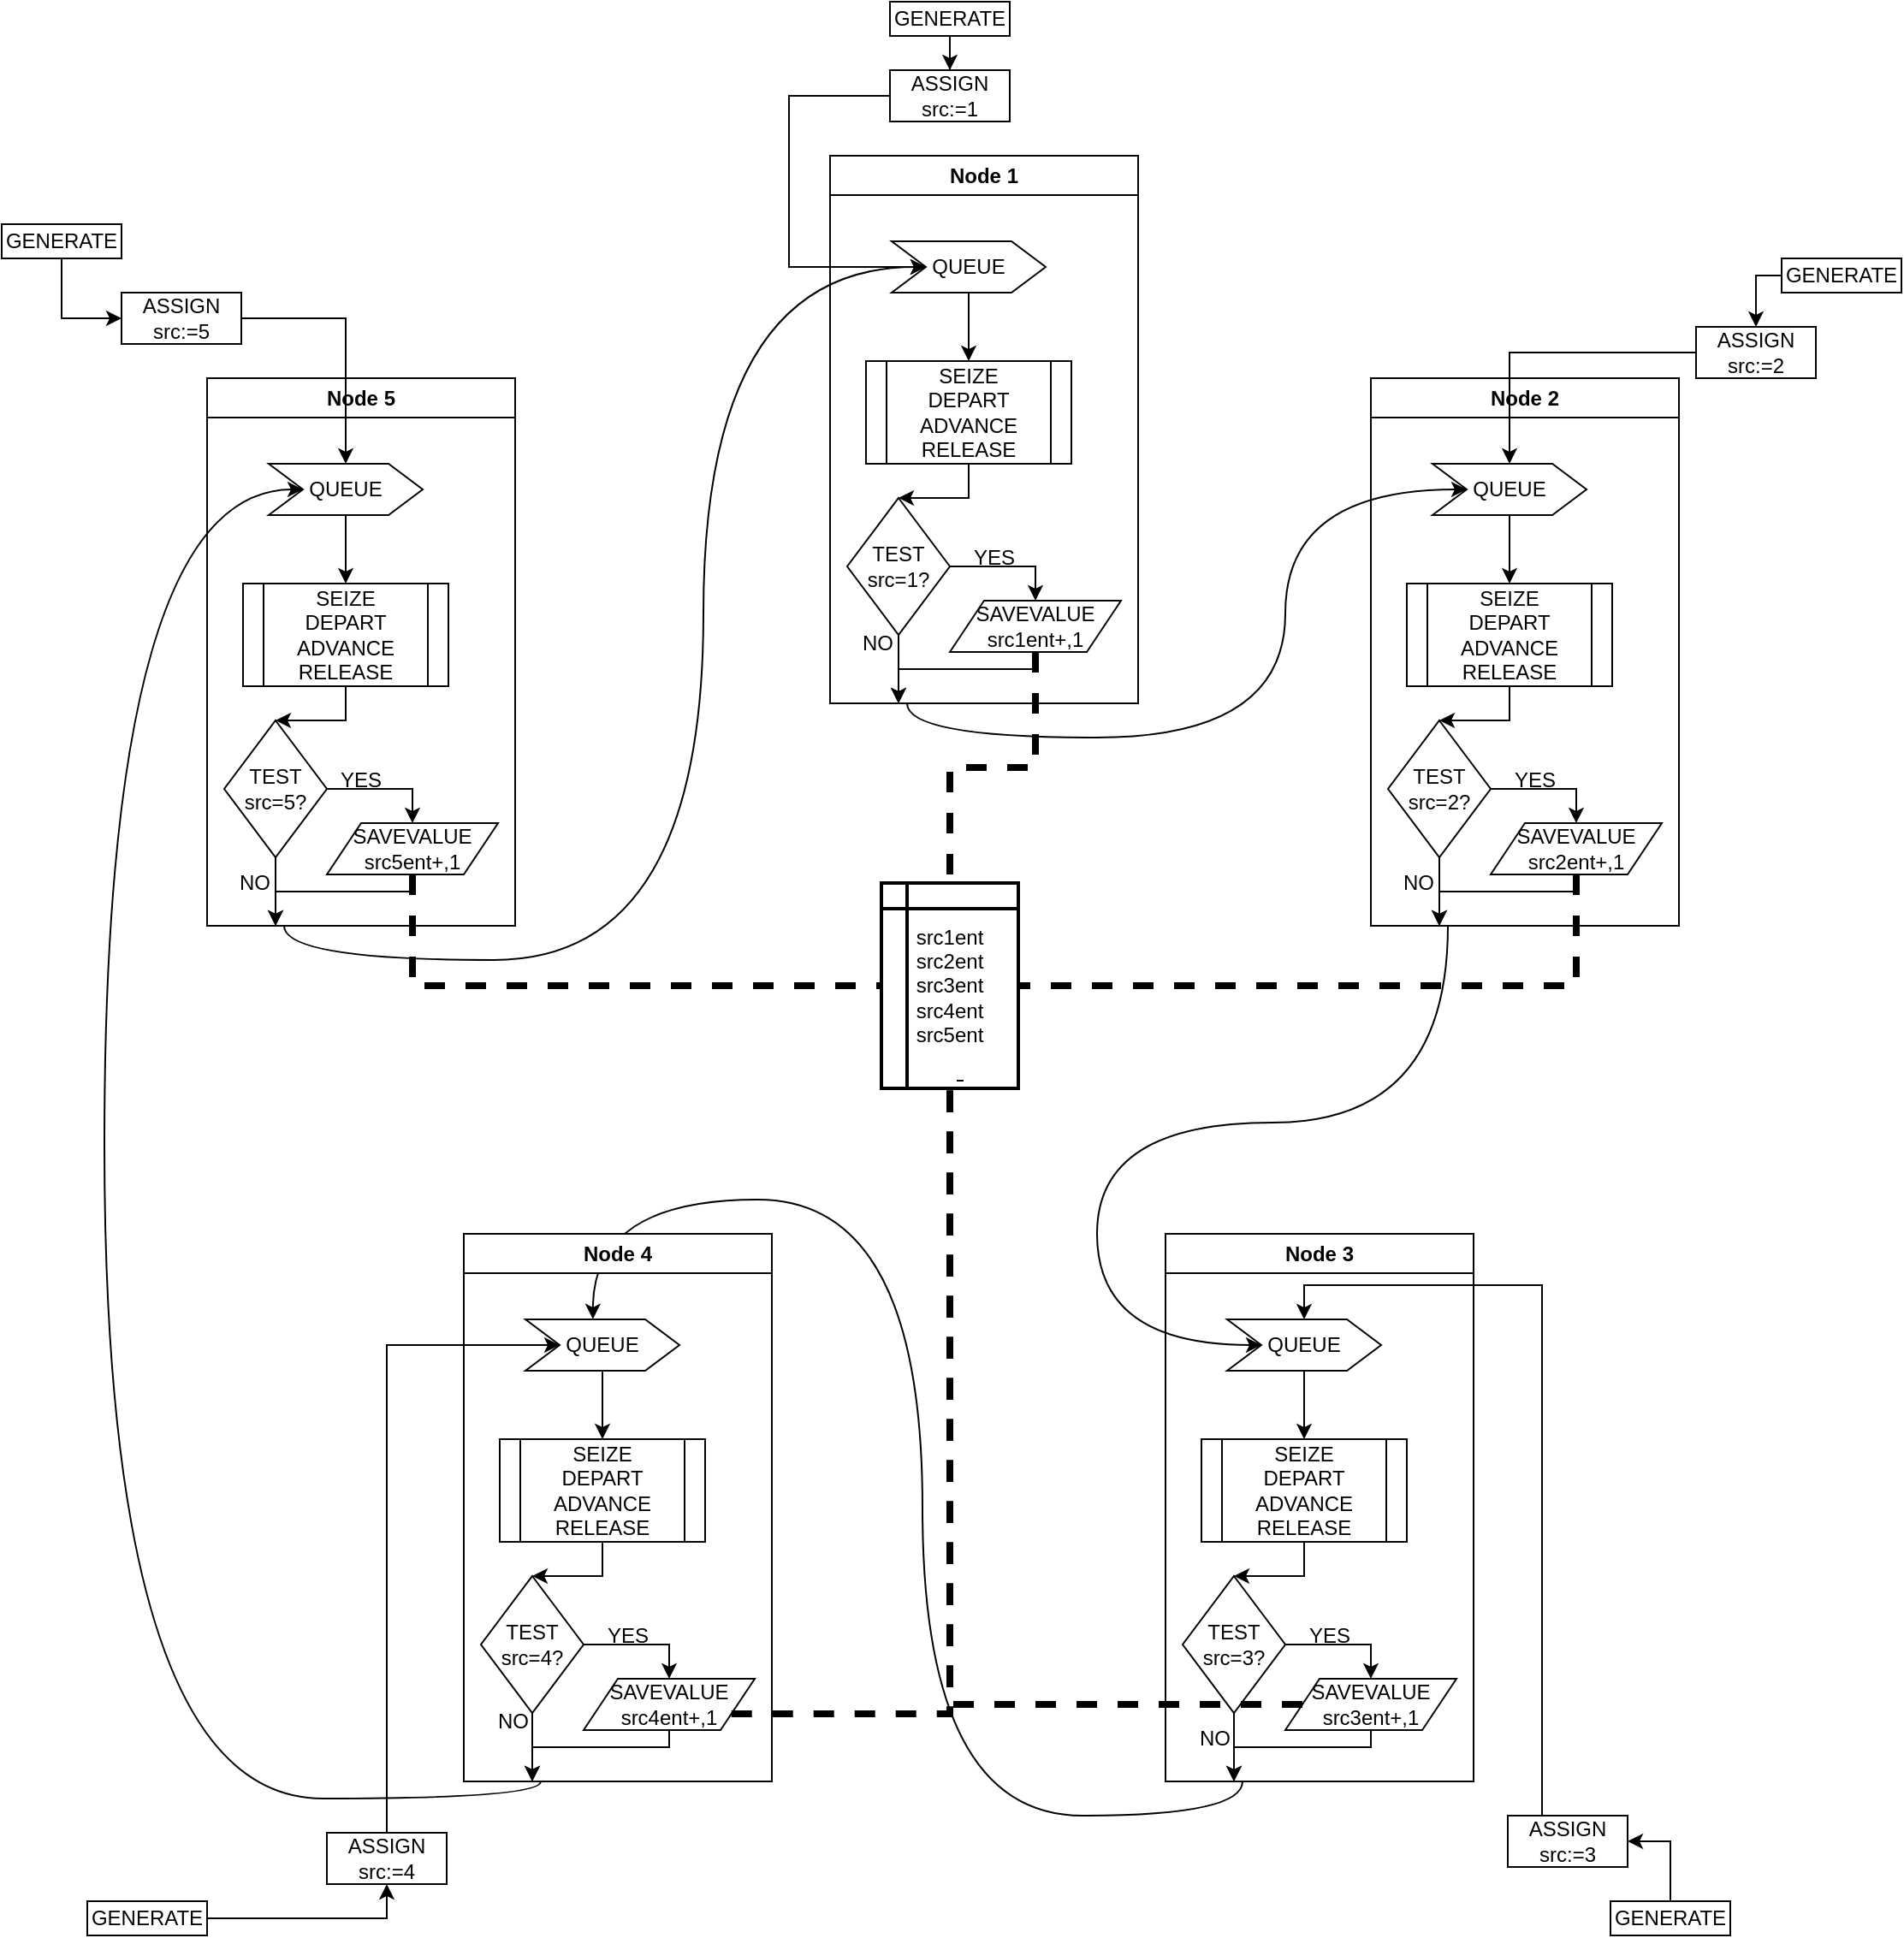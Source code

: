 <mxfile version="21.0.2" type="device"><diagram id="C5RBs43oDa-KdzZeNtuy" name="Page-1"><mxGraphModel dx="2160" dy="1074" grid="1" gridSize="10" guides="1" tooltips="1" connect="1" arrows="1" fold="1" page="1" pageScale="1" pageWidth="827" pageHeight="1169" math="0" shadow="0"><root><mxCell id="WIyWlLk6GJQsqaUBKTNV-0"/><mxCell id="WIyWlLk6GJQsqaUBKTNV-1" parent="WIyWlLk6GJQsqaUBKTNV-0"/><mxCell id="gB7MFb5tLQ9n6v-x4mPs-90" style="edgeStyle=orthogonalEdgeStyle;rounded=0;orthogonalLoop=1;jettySize=auto;html=1;entryX=0.5;entryY=0;entryDx=0;entryDy=0;" edge="1" parent="WIyWlLk6GJQsqaUBKTNV-1" source="gB7MFb5tLQ9n6v-x4mPs-0" target="gB7MFb5tLQ9n6v-x4mPs-5"><mxGeometry relative="1" as="geometry"/></mxCell><mxCell id="gB7MFb5tLQ9n6v-x4mPs-0" value="GENERATE" style="rounded=0;whiteSpace=wrap;html=1;" vertex="1" parent="WIyWlLk6GJQsqaUBKTNV-1"><mxGeometry x="379" y="10" width="70" height="20" as="geometry"/></mxCell><mxCell id="gB7MFb5tLQ9n6v-x4mPs-102" style="edgeStyle=orthogonalEdgeStyle;rounded=0;orthogonalLoop=1;jettySize=auto;html=1;entryX=0;entryY=0.5;entryDx=0;entryDy=0;" edge="1" parent="WIyWlLk6GJQsqaUBKTNV-1" source="gB7MFb5tLQ9n6v-x4mPs-1" target="gB7MFb5tLQ9n6v-x4mPs-101"><mxGeometry relative="1" as="geometry"/></mxCell><mxCell id="gB7MFb5tLQ9n6v-x4mPs-1" value="GENERATE" style="rounded=0;whiteSpace=wrap;html=1;" vertex="1" parent="WIyWlLk6GJQsqaUBKTNV-1"><mxGeometry x="-140" y="140" width="70" height="20" as="geometry"/></mxCell><mxCell id="gB7MFb5tLQ9n6v-x4mPs-104" style="edgeStyle=orthogonalEdgeStyle;rounded=0;orthogonalLoop=1;jettySize=auto;html=1;entryX=0.5;entryY=1;entryDx=0;entryDy=0;" edge="1" parent="WIyWlLk6GJQsqaUBKTNV-1" source="gB7MFb5tLQ9n6v-x4mPs-2" target="gB7MFb5tLQ9n6v-x4mPs-99"><mxGeometry relative="1" as="geometry"/></mxCell><mxCell id="gB7MFb5tLQ9n6v-x4mPs-2" value="GENERATE" style="rounded=0;whiteSpace=wrap;html=1;" vertex="1" parent="WIyWlLk6GJQsqaUBKTNV-1"><mxGeometry x="-90" y="1120" width="70" height="20" as="geometry"/></mxCell><mxCell id="gB7MFb5tLQ9n6v-x4mPs-106" style="edgeStyle=orthogonalEdgeStyle;rounded=0;orthogonalLoop=1;jettySize=auto;html=1;entryX=1;entryY=0.5;entryDx=0;entryDy=0;" edge="1" parent="WIyWlLk6GJQsqaUBKTNV-1" source="gB7MFb5tLQ9n6v-x4mPs-3" target="gB7MFb5tLQ9n6v-x4mPs-98"><mxGeometry relative="1" as="geometry"/></mxCell><mxCell id="gB7MFb5tLQ9n6v-x4mPs-3" value="GENERATE" style="rounded=0;whiteSpace=wrap;html=1;" vertex="1" parent="WIyWlLk6GJQsqaUBKTNV-1"><mxGeometry x="800" y="1120" width="70" height="20" as="geometry"/></mxCell><mxCell id="gB7MFb5tLQ9n6v-x4mPs-108" style="edgeStyle=orthogonalEdgeStyle;rounded=0;orthogonalLoop=1;jettySize=auto;html=1;entryX=0.5;entryY=0;entryDx=0;entryDy=0;" edge="1" parent="WIyWlLk6GJQsqaUBKTNV-1" source="gB7MFb5tLQ9n6v-x4mPs-4" target="gB7MFb5tLQ9n6v-x4mPs-97"><mxGeometry relative="1" as="geometry"><Array as="points"><mxPoint x="885" y="170"/></Array></mxGeometry></mxCell><mxCell id="gB7MFb5tLQ9n6v-x4mPs-4" value="GENERATE" style="rounded=0;whiteSpace=wrap;html=1;" vertex="1" parent="WIyWlLk6GJQsqaUBKTNV-1"><mxGeometry x="900" y="160" width="70" height="20" as="geometry"/></mxCell><mxCell id="gB7MFb5tLQ9n6v-x4mPs-91" style="edgeStyle=orthogonalEdgeStyle;rounded=0;orthogonalLoop=1;jettySize=auto;html=1;entryX=0;entryY=0.5;entryDx=0;entryDy=0;" edge="1" parent="WIyWlLk6GJQsqaUBKTNV-1" source="gB7MFb5tLQ9n6v-x4mPs-5" target="gB7MFb5tLQ9n6v-x4mPs-17"><mxGeometry relative="1" as="geometry"><Array as="points"><mxPoint x="320" y="65"/><mxPoint x="320" y="165"/></Array></mxGeometry></mxCell><mxCell id="gB7MFb5tLQ9n6v-x4mPs-5" value="&lt;div&gt;ASSIGN&lt;/div&gt;&lt;div&gt;src:=1&lt;br&gt;&lt;/div&gt;" style="rounded=0;whiteSpace=wrap;html=1;" vertex="1" parent="WIyWlLk6GJQsqaUBKTNV-1"><mxGeometry x="379" y="50" width="70" height="30" as="geometry"/></mxCell><mxCell id="gB7MFb5tLQ9n6v-x4mPs-22" value="&lt;div&gt;src1ent&lt;/div&gt;&lt;div&gt;src2ent&lt;/div&gt;&lt;div&gt;src3ent&lt;/div&gt;&lt;div&gt;src4ent&lt;/div&gt;&lt;div&gt;src5ent&lt;br&gt;&lt;/div&gt;" style="shape=internalStorage;whiteSpace=wrap;html=1;dx=15;dy=15;rounded=0;arcSize=8;strokeWidth=2;" vertex="1" parent="WIyWlLk6GJQsqaUBKTNV-1"><mxGeometry x="374" y="525" width="80" height="120" as="geometry"/></mxCell><mxCell id="gB7MFb5tLQ9n6v-x4mPs-92" style="edgeStyle=orthogonalEdgeStyle;rounded=0;orthogonalLoop=1;jettySize=auto;html=1;exitX=0.25;exitY=1;exitDx=0;exitDy=0;entryX=0;entryY=0.5;entryDx=0;entryDy=0;curved=1;" edge="1" parent="WIyWlLk6GJQsqaUBKTNV-1" source="gB7MFb5tLQ9n6v-x4mPs-26" target="gB7MFb5tLQ9n6v-x4mPs-53"><mxGeometry relative="1" as="geometry"/></mxCell><mxCell id="gB7MFb5tLQ9n6v-x4mPs-26" value="Node 1" style="swimlane;whiteSpace=wrap;html=1;rounded=0;" vertex="1" parent="WIyWlLk6GJQsqaUBKTNV-1"><mxGeometry x="344" y="100" width="180" height="320" as="geometry"><mxRectangle x="260" y="110" width="80" height="30" as="alternateBounds"/></mxGeometry></mxCell><mxCell id="gB7MFb5tLQ9n6v-x4mPs-40" style="edgeStyle=orthogonalEdgeStyle;rounded=0;orthogonalLoop=1;jettySize=auto;html=1;entryX=0.5;entryY=0;entryDx=0;entryDy=0;" edge="1" parent="gB7MFb5tLQ9n6v-x4mPs-26" source="gB7MFb5tLQ9n6v-x4mPs-19" target="gB7MFb5tLQ9n6v-x4mPs-39"><mxGeometry relative="1" as="geometry"><Array as="points"><mxPoint x="120" y="240"/></Array></mxGeometry></mxCell><mxCell id="gB7MFb5tLQ9n6v-x4mPs-44" style="edgeStyle=orthogonalEdgeStyle;rounded=0;orthogonalLoop=1;jettySize=auto;html=1;" edge="1" parent="gB7MFb5tLQ9n6v-x4mPs-26" source="gB7MFb5tLQ9n6v-x4mPs-19"><mxGeometry relative="1" as="geometry"><mxPoint x="40" y="320" as="targetPoint"/></mxGeometry></mxCell><mxCell id="gB7MFb5tLQ9n6v-x4mPs-19" value="&lt;div&gt;TEST&lt;/div&gt;&lt;div&gt;src=1?&lt;br&gt;&lt;/div&gt;" style="rhombus;whiteSpace=wrap;html=1;rounded=0;" vertex="1" parent="gB7MFb5tLQ9n6v-x4mPs-26"><mxGeometry x="10" y="200" width="60" height="80" as="geometry"/></mxCell><mxCell id="gB7MFb5tLQ9n6v-x4mPs-30" style="edgeStyle=orthogonalEdgeStyle;rounded=0;orthogonalLoop=1;jettySize=auto;html=1;entryX=0.5;entryY=0;entryDx=0;entryDy=0;" edge="1" parent="gB7MFb5tLQ9n6v-x4mPs-26" source="gB7MFb5tLQ9n6v-x4mPs-25" target="gB7MFb5tLQ9n6v-x4mPs-19"><mxGeometry relative="1" as="geometry"/></mxCell><mxCell id="gB7MFb5tLQ9n6v-x4mPs-25" value="&lt;div&gt;SEIZE&lt;/div&gt;&lt;div&gt;DEPART&lt;br&gt;&lt;/div&gt;&lt;div&gt;ADVANCE&lt;/div&gt;&lt;div&gt;RELEASE&lt;br&gt;&lt;/div&gt;" style="shape=process;whiteSpace=wrap;html=1;backgroundOutline=1;rounded=0;" vertex="1" parent="gB7MFb5tLQ9n6v-x4mPs-26"><mxGeometry x="21" y="120" width="120" height="60" as="geometry"/></mxCell><mxCell id="gB7MFb5tLQ9n6v-x4mPs-31" style="edgeStyle=orthogonalEdgeStyle;rounded=0;orthogonalLoop=1;jettySize=auto;html=1;entryX=0.5;entryY=0;entryDx=0;entryDy=0;" edge="1" parent="gB7MFb5tLQ9n6v-x4mPs-26" source="gB7MFb5tLQ9n6v-x4mPs-17" target="gB7MFb5tLQ9n6v-x4mPs-25"><mxGeometry relative="1" as="geometry"/></mxCell><mxCell id="gB7MFb5tLQ9n6v-x4mPs-17" value="QUEUE" style="shape=step;perimeter=stepPerimeter;whiteSpace=wrap;html=1;fixedSize=1;rounded=0;" vertex="1" parent="gB7MFb5tLQ9n6v-x4mPs-26"><mxGeometry x="36" y="50" width="90" height="30" as="geometry"/></mxCell><mxCell id="gB7MFb5tLQ9n6v-x4mPs-43" style="edgeStyle=orthogonalEdgeStyle;rounded=0;orthogonalLoop=1;jettySize=auto;html=1;" edge="1" parent="gB7MFb5tLQ9n6v-x4mPs-26" source="gB7MFb5tLQ9n6v-x4mPs-39"><mxGeometry relative="1" as="geometry"><mxPoint x="40" y="320" as="targetPoint"/><Array as="points"><mxPoint x="120" y="300"/><mxPoint x="40" y="300"/></Array></mxGeometry></mxCell><mxCell id="gB7MFb5tLQ9n6v-x4mPs-39" value="SAVEVALUE src1ent+,1" style="shape=parallelogram;perimeter=parallelogramPerimeter;whiteSpace=wrap;html=1;fixedSize=1;rounded=0;" vertex="1" parent="gB7MFb5tLQ9n6v-x4mPs-26"><mxGeometry x="70" y="260" width="100" height="30" as="geometry"/></mxCell><mxCell id="gB7MFb5tLQ9n6v-x4mPs-127" value="NO" style="text;html=1;strokeColor=none;fillColor=none;align=center;verticalAlign=middle;whiteSpace=wrap;rounded=0;" vertex="1" parent="gB7MFb5tLQ9n6v-x4mPs-26"><mxGeometry x="21" y="270" width="14" height="30" as="geometry"/></mxCell><mxCell id="gB7MFb5tLQ9n6v-x4mPs-120" value="YES" style="text;html=1;strokeColor=none;fillColor=none;align=center;verticalAlign=middle;whiteSpace=wrap;rounded=0;" vertex="1" parent="gB7MFb5tLQ9n6v-x4mPs-26"><mxGeometry x="66" y="220" width="60" height="30" as="geometry"/></mxCell><mxCell id="gB7MFb5tLQ9n6v-x4mPs-93" style="edgeStyle=orthogonalEdgeStyle;rounded=0;orthogonalLoop=1;jettySize=auto;html=1;exitX=0.25;exitY=1;exitDx=0;exitDy=0;entryX=0;entryY=0.5;entryDx=0;entryDy=0;curved=1;" edge="1" parent="WIyWlLk6GJQsqaUBKTNV-1" source="gB7MFb5tLQ9n6v-x4mPs-45" target="gB7MFb5tLQ9n6v-x4mPs-64"><mxGeometry relative="1" as="geometry"><Array as="points"><mxPoint x="705" y="665"/><mxPoint x="500" y="665"/><mxPoint x="500" y="795"/></Array></mxGeometry></mxCell><mxCell id="gB7MFb5tLQ9n6v-x4mPs-45" value="Node 2" style="swimlane;whiteSpace=wrap;html=1;rounded=0;" vertex="1" parent="WIyWlLk6GJQsqaUBKTNV-1"><mxGeometry x="660" y="230" width="180" height="320" as="geometry"><mxRectangle x="260" y="110" width="80" height="30" as="alternateBounds"/></mxGeometry></mxCell><mxCell id="gB7MFb5tLQ9n6v-x4mPs-46" style="edgeStyle=orthogonalEdgeStyle;rounded=0;orthogonalLoop=1;jettySize=auto;html=1;entryX=0.5;entryY=0;entryDx=0;entryDy=0;" edge="1" parent="gB7MFb5tLQ9n6v-x4mPs-45" source="gB7MFb5tLQ9n6v-x4mPs-48" target="gB7MFb5tLQ9n6v-x4mPs-55"><mxGeometry relative="1" as="geometry"><Array as="points"><mxPoint x="120" y="240"/></Array></mxGeometry></mxCell><mxCell id="gB7MFb5tLQ9n6v-x4mPs-47" style="edgeStyle=orthogonalEdgeStyle;rounded=0;orthogonalLoop=1;jettySize=auto;html=1;" edge="1" parent="gB7MFb5tLQ9n6v-x4mPs-45" source="gB7MFb5tLQ9n6v-x4mPs-48"><mxGeometry relative="1" as="geometry"><mxPoint x="40" y="320" as="targetPoint"/></mxGeometry></mxCell><mxCell id="gB7MFb5tLQ9n6v-x4mPs-48" value="&lt;div&gt;TEST&lt;/div&gt;&lt;div&gt;src=2?&lt;br&gt;&lt;/div&gt;" style="rhombus;whiteSpace=wrap;html=1;rounded=0;" vertex="1" parent="gB7MFb5tLQ9n6v-x4mPs-45"><mxGeometry x="10" y="200" width="60" height="80" as="geometry"/></mxCell><mxCell id="gB7MFb5tLQ9n6v-x4mPs-49" style="edgeStyle=orthogonalEdgeStyle;rounded=0;orthogonalLoop=1;jettySize=auto;html=1;entryX=0.5;entryY=0;entryDx=0;entryDy=0;" edge="1" parent="gB7MFb5tLQ9n6v-x4mPs-45" source="gB7MFb5tLQ9n6v-x4mPs-50" target="gB7MFb5tLQ9n6v-x4mPs-48"><mxGeometry relative="1" as="geometry"/></mxCell><mxCell id="gB7MFb5tLQ9n6v-x4mPs-50" value="&lt;div&gt;SEIZE&lt;/div&gt;&lt;div&gt;DEPART&lt;br&gt;&lt;/div&gt;&lt;div&gt;ADVANCE&lt;/div&gt;&lt;div&gt;RELEASE&lt;br&gt;&lt;/div&gt;" style="shape=process;whiteSpace=wrap;html=1;backgroundOutline=1;rounded=0;" vertex="1" parent="gB7MFb5tLQ9n6v-x4mPs-45"><mxGeometry x="21" y="120" width="120" height="60" as="geometry"/></mxCell><mxCell id="gB7MFb5tLQ9n6v-x4mPs-51" style="edgeStyle=orthogonalEdgeStyle;rounded=0;orthogonalLoop=1;jettySize=auto;html=1;entryX=0.5;entryY=0;entryDx=0;entryDy=0;" edge="1" parent="gB7MFb5tLQ9n6v-x4mPs-45" source="gB7MFb5tLQ9n6v-x4mPs-53" target="gB7MFb5tLQ9n6v-x4mPs-50"><mxGeometry relative="1" as="geometry"/></mxCell><mxCell id="gB7MFb5tLQ9n6v-x4mPs-53" value="QUEUE" style="shape=step;perimeter=stepPerimeter;whiteSpace=wrap;html=1;fixedSize=1;rounded=0;" vertex="1" parent="gB7MFb5tLQ9n6v-x4mPs-45"><mxGeometry x="36" y="50" width="90" height="30" as="geometry"/></mxCell><mxCell id="gB7MFb5tLQ9n6v-x4mPs-54" style="edgeStyle=orthogonalEdgeStyle;rounded=0;orthogonalLoop=1;jettySize=auto;html=1;" edge="1" parent="gB7MFb5tLQ9n6v-x4mPs-45" source="gB7MFb5tLQ9n6v-x4mPs-55"><mxGeometry relative="1" as="geometry"><mxPoint x="40" y="320" as="targetPoint"/><Array as="points"><mxPoint x="120" y="300"/><mxPoint x="40" y="300"/></Array></mxGeometry></mxCell><mxCell id="gB7MFb5tLQ9n6v-x4mPs-55" value="SAVEVALUE src2ent+,1" style="shape=parallelogram;perimeter=parallelogramPerimeter;whiteSpace=wrap;html=1;fixedSize=1;rounded=0;" vertex="1" parent="gB7MFb5tLQ9n6v-x4mPs-45"><mxGeometry x="70" y="260" width="100" height="30" as="geometry"/></mxCell><mxCell id="gB7MFb5tLQ9n6v-x4mPs-122" value="YES" style="text;html=1;strokeColor=none;fillColor=none;align=center;verticalAlign=middle;whiteSpace=wrap;rounded=0;" vertex="1" parent="gB7MFb5tLQ9n6v-x4mPs-45"><mxGeometry x="66" y="220" width="60" height="30" as="geometry"/></mxCell><mxCell id="gB7MFb5tLQ9n6v-x4mPs-126" value="NO" style="text;html=1;strokeColor=none;fillColor=none;align=center;verticalAlign=middle;whiteSpace=wrap;rounded=0;" vertex="1" parent="gB7MFb5tLQ9n6v-x4mPs-45"><mxGeometry x="21" y="280" width="14" height="30" as="geometry"/></mxCell><mxCell id="gB7MFb5tLQ9n6v-x4mPs-94" style="edgeStyle=orthogonalEdgeStyle;rounded=0;orthogonalLoop=1;jettySize=auto;html=1;exitX=0.25;exitY=1;exitDx=0;exitDy=0;entryX=0.438;entryY=-0.003;entryDx=0;entryDy=0;entryPerimeter=0;curved=1;" edge="1" parent="WIyWlLk6GJQsqaUBKTNV-1" source="gB7MFb5tLQ9n6v-x4mPs-56" target="gB7MFb5tLQ9n6v-x4mPs-75"><mxGeometry relative="1" as="geometry"/></mxCell><mxCell id="gB7MFb5tLQ9n6v-x4mPs-56" value="Node 3" style="swimlane;whiteSpace=wrap;html=1;rounded=0;" vertex="1" parent="WIyWlLk6GJQsqaUBKTNV-1"><mxGeometry x="540" y="730" width="180" height="320" as="geometry"><mxRectangle x="260" y="110" width="80" height="30" as="alternateBounds"/></mxGeometry></mxCell><mxCell id="gB7MFb5tLQ9n6v-x4mPs-57" style="edgeStyle=orthogonalEdgeStyle;rounded=0;orthogonalLoop=1;jettySize=auto;html=1;entryX=0.5;entryY=0;entryDx=0;entryDy=0;" edge="1" parent="gB7MFb5tLQ9n6v-x4mPs-56" source="gB7MFb5tLQ9n6v-x4mPs-59" target="gB7MFb5tLQ9n6v-x4mPs-66"><mxGeometry relative="1" as="geometry"><Array as="points"><mxPoint x="120" y="240"/></Array></mxGeometry></mxCell><mxCell id="gB7MFb5tLQ9n6v-x4mPs-58" style="edgeStyle=orthogonalEdgeStyle;rounded=0;orthogonalLoop=1;jettySize=auto;html=1;" edge="1" parent="gB7MFb5tLQ9n6v-x4mPs-56" source="gB7MFb5tLQ9n6v-x4mPs-59"><mxGeometry relative="1" as="geometry"><mxPoint x="40" y="320" as="targetPoint"/></mxGeometry></mxCell><mxCell id="gB7MFb5tLQ9n6v-x4mPs-59" value="&lt;div&gt;TEST&lt;/div&gt;&lt;div&gt;src=3?&lt;br&gt;&lt;/div&gt;" style="rhombus;whiteSpace=wrap;html=1;rounded=0;" vertex="1" parent="gB7MFb5tLQ9n6v-x4mPs-56"><mxGeometry x="10" y="200" width="60" height="80" as="geometry"/></mxCell><mxCell id="gB7MFb5tLQ9n6v-x4mPs-60" style="edgeStyle=orthogonalEdgeStyle;rounded=0;orthogonalLoop=1;jettySize=auto;html=1;entryX=0.5;entryY=0;entryDx=0;entryDy=0;" edge="1" parent="gB7MFb5tLQ9n6v-x4mPs-56" source="gB7MFb5tLQ9n6v-x4mPs-61" target="gB7MFb5tLQ9n6v-x4mPs-59"><mxGeometry relative="1" as="geometry"/></mxCell><mxCell id="gB7MFb5tLQ9n6v-x4mPs-61" value="&lt;div&gt;SEIZE&lt;/div&gt;&lt;div&gt;DEPART&lt;br&gt;&lt;/div&gt;&lt;div&gt;ADVANCE&lt;/div&gt;&lt;div&gt;RELEASE&lt;br&gt;&lt;/div&gt;" style="shape=process;whiteSpace=wrap;html=1;backgroundOutline=1;rounded=0;" vertex="1" parent="gB7MFb5tLQ9n6v-x4mPs-56"><mxGeometry x="21" y="120" width="120" height="60" as="geometry"/></mxCell><mxCell id="gB7MFb5tLQ9n6v-x4mPs-62" style="edgeStyle=orthogonalEdgeStyle;rounded=0;orthogonalLoop=1;jettySize=auto;html=1;entryX=0.5;entryY=0;entryDx=0;entryDy=0;" edge="1" parent="gB7MFb5tLQ9n6v-x4mPs-56" source="gB7MFb5tLQ9n6v-x4mPs-64" target="gB7MFb5tLQ9n6v-x4mPs-61"><mxGeometry relative="1" as="geometry"/></mxCell><mxCell id="gB7MFb5tLQ9n6v-x4mPs-64" value="QUEUE" style="shape=step;perimeter=stepPerimeter;whiteSpace=wrap;html=1;fixedSize=1;rounded=0;" vertex="1" parent="gB7MFb5tLQ9n6v-x4mPs-56"><mxGeometry x="36" y="50" width="90" height="30" as="geometry"/></mxCell><mxCell id="gB7MFb5tLQ9n6v-x4mPs-65" style="edgeStyle=orthogonalEdgeStyle;rounded=0;orthogonalLoop=1;jettySize=auto;html=1;" edge="1" parent="gB7MFb5tLQ9n6v-x4mPs-56" source="gB7MFb5tLQ9n6v-x4mPs-66"><mxGeometry relative="1" as="geometry"><mxPoint x="40" y="320" as="targetPoint"/><Array as="points"><mxPoint x="120" y="300"/><mxPoint x="40" y="300"/></Array></mxGeometry></mxCell><mxCell id="gB7MFb5tLQ9n6v-x4mPs-66" value="SAVEVALUE src3ent+,1" style="shape=parallelogram;perimeter=parallelogramPerimeter;whiteSpace=wrap;html=1;fixedSize=1;rounded=0;" vertex="1" parent="gB7MFb5tLQ9n6v-x4mPs-56"><mxGeometry x="70" y="260" width="100" height="30" as="geometry"/></mxCell><mxCell id="gB7MFb5tLQ9n6v-x4mPs-117" value="YES" style="text;html=1;strokeColor=none;fillColor=none;align=center;verticalAlign=middle;whiteSpace=wrap;rounded=0;" vertex="1" parent="gB7MFb5tLQ9n6v-x4mPs-56"><mxGeometry x="66" y="220" width="60" height="30" as="geometry"/></mxCell><mxCell id="gB7MFb5tLQ9n6v-x4mPs-124" value="NO" style="text;html=1;strokeColor=none;fillColor=none;align=center;verticalAlign=middle;whiteSpace=wrap;rounded=0;" vertex="1" parent="gB7MFb5tLQ9n6v-x4mPs-56"><mxGeometry x="22" y="280" width="14" height="30" as="geometry"/></mxCell><mxCell id="gB7MFb5tLQ9n6v-x4mPs-95" style="rounded=0;orthogonalLoop=1;jettySize=auto;html=1;exitX=0.25;exitY=1;exitDx=0;exitDy=0;entryX=0;entryY=0.5;entryDx=0;entryDy=0;edgeStyle=orthogonalEdgeStyle;elbow=vertical;curved=1;" edge="1" parent="WIyWlLk6GJQsqaUBKTNV-1" source="gB7MFb5tLQ9n6v-x4mPs-67" target="gB7MFb5tLQ9n6v-x4mPs-86"><mxGeometry relative="1" as="geometry"><Array as="points"><mxPoint x="175" y="1060"/><mxPoint x="-80" y="1060"/><mxPoint x="-80" y="295"/></Array></mxGeometry></mxCell><mxCell id="gB7MFb5tLQ9n6v-x4mPs-67" value="Node 4" style="swimlane;whiteSpace=wrap;html=1;rounded=0;" vertex="1" parent="WIyWlLk6GJQsqaUBKTNV-1"><mxGeometry x="130" y="730" width="180" height="320" as="geometry"><mxRectangle x="260" y="110" width="80" height="30" as="alternateBounds"/></mxGeometry></mxCell><mxCell id="gB7MFb5tLQ9n6v-x4mPs-68" style="edgeStyle=orthogonalEdgeStyle;rounded=0;orthogonalLoop=1;jettySize=auto;html=1;entryX=0.5;entryY=0;entryDx=0;entryDy=0;" edge="1" parent="gB7MFb5tLQ9n6v-x4mPs-67" source="gB7MFb5tLQ9n6v-x4mPs-70" target="gB7MFb5tLQ9n6v-x4mPs-77"><mxGeometry relative="1" as="geometry"><Array as="points"><mxPoint x="120" y="240"/></Array></mxGeometry></mxCell><mxCell id="gB7MFb5tLQ9n6v-x4mPs-69" style="edgeStyle=orthogonalEdgeStyle;rounded=0;orthogonalLoop=1;jettySize=auto;html=1;" edge="1" parent="gB7MFb5tLQ9n6v-x4mPs-67" source="gB7MFb5tLQ9n6v-x4mPs-70"><mxGeometry relative="1" as="geometry"><mxPoint x="40" y="320" as="targetPoint"/></mxGeometry></mxCell><mxCell id="gB7MFb5tLQ9n6v-x4mPs-70" value="&lt;div&gt;TEST&lt;/div&gt;&lt;div&gt;src=4?&lt;br&gt;&lt;/div&gt;" style="rhombus;whiteSpace=wrap;html=1;rounded=0;" vertex="1" parent="gB7MFb5tLQ9n6v-x4mPs-67"><mxGeometry x="10" y="200" width="60" height="80" as="geometry"/></mxCell><mxCell id="gB7MFb5tLQ9n6v-x4mPs-71" style="edgeStyle=orthogonalEdgeStyle;rounded=0;orthogonalLoop=1;jettySize=auto;html=1;entryX=0.5;entryY=0;entryDx=0;entryDy=0;" edge="1" parent="gB7MFb5tLQ9n6v-x4mPs-67" source="gB7MFb5tLQ9n6v-x4mPs-72" target="gB7MFb5tLQ9n6v-x4mPs-70"><mxGeometry relative="1" as="geometry"/></mxCell><mxCell id="gB7MFb5tLQ9n6v-x4mPs-72" value="&lt;div&gt;SEIZE&lt;/div&gt;&lt;div&gt;DEPART&lt;br&gt;&lt;/div&gt;&lt;div&gt;ADVANCE&lt;/div&gt;&lt;div&gt;RELEASE&lt;br&gt;&lt;/div&gt;" style="shape=process;whiteSpace=wrap;html=1;backgroundOutline=1;rounded=0;" vertex="1" parent="gB7MFb5tLQ9n6v-x4mPs-67"><mxGeometry x="21" y="120" width="120" height="60" as="geometry"/></mxCell><mxCell id="gB7MFb5tLQ9n6v-x4mPs-73" style="edgeStyle=orthogonalEdgeStyle;rounded=0;orthogonalLoop=1;jettySize=auto;html=1;entryX=0.5;entryY=0;entryDx=0;entryDy=0;" edge="1" parent="gB7MFb5tLQ9n6v-x4mPs-67" source="gB7MFb5tLQ9n6v-x4mPs-75" target="gB7MFb5tLQ9n6v-x4mPs-72"><mxGeometry relative="1" as="geometry"/></mxCell><mxCell id="gB7MFb5tLQ9n6v-x4mPs-75" value="QUEUE" style="shape=step;perimeter=stepPerimeter;whiteSpace=wrap;html=1;fixedSize=1;rounded=0;" vertex="1" parent="gB7MFb5tLQ9n6v-x4mPs-67"><mxGeometry x="36" y="50" width="90" height="30" as="geometry"/></mxCell><mxCell id="gB7MFb5tLQ9n6v-x4mPs-76" style="edgeStyle=orthogonalEdgeStyle;rounded=0;orthogonalLoop=1;jettySize=auto;html=1;" edge="1" parent="gB7MFb5tLQ9n6v-x4mPs-67" source="gB7MFb5tLQ9n6v-x4mPs-77"><mxGeometry relative="1" as="geometry"><mxPoint x="40" y="320" as="targetPoint"/><Array as="points"><mxPoint x="120" y="300"/><mxPoint x="40" y="300"/></Array></mxGeometry></mxCell><mxCell id="gB7MFb5tLQ9n6v-x4mPs-77" value="SAVEVALUE src4ent+,1" style="shape=parallelogram;perimeter=parallelogramPerimeter;whiteSpace=wrap;html=1;fixedSize=1;rounded=0;" vertex="1" parent="gB7MFb5tLQ9n6v-x4mPs-67"><mxGeometry x="70" y="260" width="100" height="30" as="geometry"/></mxCell><mxCell id="gB7MFb5tLQ9n6v-x4mPs-115" value="YES" style="text;html=1;strokeColor=none;fillColor=none;align=center;verticalAlign=middle;whiteSpace=wrap;rounded=0;" vertex="1" parent="gB7MFb5tLQ9n6v-x4mPs-67"><mxGeometry x="66" y="220" width="60" height="30" as="geometry"/></mxCell><mxCell id="gB7MFb5tLQ9n6v-x4mPs-123" value="NO" style="text;html=1;strokeColor=none;fillColor=none;align=center;verticalAlign=middle;whiteSpace=wrap;rounded=0;" vertex="1" parent="gB7MFb5tLQ9n6v-x4mPs-67"><mxGeometry x="22" y="270" width="14" height="30" as="geometry"/></mxCell><mxCell id="gB7MFb5tLQ9n6v-x4mPs-96" style="edgeStyle=orthogonalEdgeStyle;rounded=0;orthogonalLoop=1;jettySize=auto;html=1;exitX=0.25;exitY=1;exitDx=0;exitDy=0;entryX=0;entryY=0.5;entryDx=0;entryDy=0;curved=1;" edge="1" parent="WIyWlLk6GJQsqaUBKTNV-1" source="gB7MFb5tLQ9n6v-x4mPs-78" target="gB7MFb5tLQ9n6v-x4mPs-17"><mxGeometry relative="1" as="geometry"><Array as="points"><mxPoint x="25" y="570"/><mxPoint x="270" y="570"/><mxPoint x="270" y="165"/></Array></mxGeometry></mxCell><mxCell id="gB7MFb5tLQ9n6v-x4mPs-78" value="Node 5" style="swimlane;whiteSpace=wrap;html=1;rounded=0;" vertex="1" parent="WIyWlLk6GJQsqaUBKTNV-1"><mxGeometry x="-20" y="230" width="180" height="320" as="geometry"><mxRectangle x="260" y="110" width="80" height="30" as="alternateBounds"/></mxGeometry></mxCell><mxCell id="gB7MFb5tLQ9n6v-x4mPs-80" style="edgeStyle=orthogonalEdgeStyle;rounded=0;orthogonalLoop=1;jettySize=auto;html=1;" edge="1" parent="gB7MFb5tLQ9n6v-x4mPs-78" source="gB7MFb5tLQ9n6v-x4mPs-81"><mxGeometry relative="1" as="geometry"><mxPoint x="40" y="320" as="targetPoint"/></mxGeometry></mxCell><mxCell id="gB7MFb5tLQ9n6v-x4mPs-129" style="edgeStyle=orthogonalEdgeStyle;rounded=0;orthogonalLoop=1;jettySize=auto;html=1;exitX=1;exitY=0.5;exitDx=0;exitDy=0;entryX=0.5;entryY=0;entryDx=0;entryDy=0;" edge="1" parent="gB7MFb5tLQ9n6v-x4mPs-78" source="gB7MFb5tLQ9n6v-x4mPs-81" target="gB7MFb5tLQ9n6v-x4mPs-88"><mxGeometry relative="1" as="geometry"/></mxCell><mxCell id="gB7MFb5tLQ9n6v-x4mPs-81" value="&lt;div&gt;TEST&lt;/div&gt;&lt;div&gt;src=5?&lt;br&gt;&lt;/div&gt;" style="rhombus;whiteSpace=wrap;html=1;rounded=0;" vertex="1" parent="gB7MFb5tLQ9n6v-x4mPs-78"><mxGeometry x="10" y="200" width="60" height="80" as="geometry"/></mxCell><mxCell id="gB7MFb5tLQ9n6v-x4mPs-82" style="edgeStyle=orthogonalEdgeStyle;rounded=0;orthogonalLoop=1;jettySize=auto;html=1;entryX=0.5;entryY=0;entryDx=0;entryDy=0;" edge="1" parent="gB7MFb5tLQ9n6v-x4mPs-78" source="gB7MFb5tLQ9n6v-x4mPs-83" target="gB7MFb5tLQ9n6v-x4mPs-81"><mxGeometry relative="1" as="geometry"/></mxCell><mxCell id="gB7MFb5tLQ9n6v-x4mPs-83" value="&lt;div&gt;SEIZE&lt;/div&gt;&lt;div&gt;DEPART&lt;br&gt;&lt;/div&gt;&lt;div&gt;ADVANCE&lt;/div&gt;&lt;div&gt;RELEASE&lt;br&gt;&lt;/div&gt;" style="shape=process;whiteSpace=wrap;html=1;backgroundOutline=1;rounded=0;" vertex="1" parent="gB7MFb5tLQ9n6v-x4mPs-78"><mxGeometry x="21" y="120" width="120" height="60" as="geometry"/></mxCell><mxCell id="gB7MFb5tLQ9n6v-x4mPs-84" style="edgeStyle=orthogonalEdgeStyle;rounded=0;orthogonalLoop=1;jettySize=auto;html=1;entryX=0.5;entryY=0;entryDx=0;entryDy=0;" edge="1" parent="gB7MFb5tLQ9n6v-x4mPs-78" source="gB7MFb5tLQ9n6v-x4mPs-86" target="gB7MFb5tLQ9n6v-x4mPs-83"><mxGeometry relative="1" as="geometry"/></mxCell><mxCell id="gB7MFb5tLQ9n6v-x4mPs-86" value="QUEUE" style="shape=step;perimeter=stepPerimeter;whiteSpace=wrap;html=1;fixedSize=1;rounded=0;" vertex="1" parent="gB7MFb5tLQ9n6v-x4mPs-78"><mxGeometry x="36" y="50" width="90" height="30" as="geometry"/></mxCell><mxCell id="gB7MFb5tLQ9n6v-x4mPs-87" style="edgeStyle=orthogonalEdgeStyle;rounded=0;orthogonalLoop=1;jettySize=auto;html=1;" edge="1" parent="gB7MFb5tLQ9n6v-x4mPs-78" source="gB7MFb5tLQ9n6v-x4mPs-88"><mxGeometry relative="1" as="geometry"><mxPoint x="40" y="320" as="targetPoint"/><Array as="points"><mxPoint x="120" y="300"/><mxPoint x="40" y="300"/></Array></mxGeometry></mxCell><mxCell id="gB7MFb5tLQ9n6v-x4mPs-88" value="SAVEVALUE src5ent+,1" style="shape=parallelogram;perimeter=parallelogramPerimeter;whiteSpace=wrap;html=1;fixedSize=1;rounded=0;" vertex="1" parent="gB7MFb5tLQ9n6v-x4mPs-78"><mxGeometry x="70" y="260" width="100" height="30" as="geometry"/></mxCell><mxCell id="gB7MFb5tLQ9n6v-x4mPs-125" value="NO" style="text;html=1;strokeColor=none;fillColor=none;align=center;verticalAlign=middle;whiteSpace=wrap;rounded=0;" vertex="1" parent="gB7MFb5tLQ9n6v-x4mPs-78"><mxGeometry x="21" y="280" width="14" height="30" as="geometry"/></mxCell><mxCell id="gB7MFb5tLQ9n6v-x4mPs-130" value="YES" style="text;html=1;strokeColor=none;fillColor=none;align=center;verticalAlign=middle;whiteSpace=wrap;rounded=0;" vertex="1" parent="gB7MFb5tLQ9n6v-x4mPs-78"><mxGeometry x="60" y="220" width="60" height="30" as="geometry"/></mxCell><mxCell id="gB7MFb5tLQ9n6v-x4mPs-109" style="edgeStyle=orthogonalEdgeStyle;rounded=0;orthogonalLoop=1;jettySize=auto;html=1;" edge="1" parent="WIyWlLk6GJQsqaUBKTNV-1" source="gB7MFb5tLQ9n6v-x4mPs-97" target="gB7MFb5tLQ9n6v-x4mPs-53"><mxGeometry relative="1" as="geometry"/></mxCell><mxCell id="gB7MFb5tLQ9n6v-x4mPs-97" value="&lt;div&gt;ASSIGN&lt;/div&gt;&lt;div&gt;src:=2&lt;/div&gt;" style="rounded=0;whiteSpace=wrap;html=1;" vertex="1" parent="WIyWlLk6GJQsqaUBKTNV-1"><mxGeometry x="850" y="200" width="70" height="30" as="geometry"/></mxCell><mxCell id="gB7MFb5tLQ9n6v-x4mPs-107" style="edgeStyle=orthogonalEdgeStyle;rounded=0;orthogonalLoop=1;jettySize=auto;html=1;entryX=0.5;entryY=0;entryDx=0;entryDy=0;" edge="1" parent="WIyWlLk6GJQsqaUBKTNV-1" source="gB7MFb5tLQ9n6v-x4mPs-98" target="gB7MFb5tLQ9n6v-x4mPs-64"><mxGeometry relative="1" as="geometry"><Array as="points"><mxPoint x="760" y="760"/><mxPoint x="621" y="760"/></Array></mxGeometry></mxCell><mxCell id="gB7MFb5tLQ9n6v-x4mPs-98" value="&lt;div&gt;ASSIGN&lt;/div&gt;&lt;div&gt;src:=3&lt;br&gt;&lt;/div&gt;" style="rounded=0;whiteSpace=wrap;html=1;" vertex="1" parent="WIyWlLk6GJQsqaUBKTNV-1"><mxGeometry x="740" y="1070" width="70" height="30" as="geometry"/></mxCell><mxCell id="gB7MFb5tLQ9n6v-x4mPs-105" style="edgeStyle=orthogonalEdgeStyle;rounded=0;orthogonalLoop=1;jettySize=auto;html=1;entryX=0;entryY=0.5;entryDx=0;entryDy=0;" edge="1" parent="WIyWlLk6GJQsqaUBKTNV-1" source="gB7MFb5tLQ9n6v-x4mPs-99" target="gB7MFb5tLQ9n6v-x4mPs-75"><mxGeometry relative="1" as="geometry"><Array as="points"><mxPoint x="85" y="795"/></Array></mxGeometry></mxCell><mxCell id="gB7MFb5tLQ9n6v-x4mPs-99" value="&lt;div&gt;ASSIGN&lt;/div&gt;&lt;div&gt;src:=4&lt;br&gt;&lt;/div&gt;" style="rounded=0;whiteSpace=wrap;html=1;" vertex="1" parent="WIyWlLk6GJQsqaUBKTNV-1"><mxGeometry x="50" y="1080" width="70" height="30" as="geometry"/></mxCell><mxCell id="gB7MFb5tLQ9n6v-x4mPs-103" style="edgeStyle=orthogonalEdgeStyle;rounded=0;orthogonalLoop=1;jettySize=auto;html=1;entryX=0.5;entryY=0;entryDx=0;entryDy=0;" edge="1" parent="WIyWlLk6GJQsqaUBKTNV-1" source="gB7MFb5tLQ9n6v-x4mPs-101" target="gB7MFb5tLQ9n6v-x4mPs-86"><mxGeometry relative="1" as="geometry"/></mxCell><mxCell id="gB7MFb5tLQ9n6v-x4mPs-101" value="&lt;div&gt;ASSIGN&lt;/div&gt;&lt;div&gt;src:=5&lt;/div&gt;" style="rounded=0;whiteSpace=wrap;html=1;" vertex="1" parent="WIyWlLk6GJQsqaUBKTNV-1"><mxGeometry x="-70" y="180" width="70" height="30" as="geometry"/></mxCell><mxCell id="gB7MFb5tLQ9n6v-x4mPs-110" style="edgeStyle=orthogonalEdgeStyle;orthogonalLoop=1;jettySize=auto;html=1;dashed=1;strokeWidth=4;endArrow=none;endFill=0;rounded=0;entryX=0;entryY=0.5;entryDx=0;entryDy=0;" edge="1" parent="WIyWlLk6GJQsqaUBKTNV-1" source="gB7MFb5tLQ9n6v-x4mPs-88" target="gB7MFb5tLQ9n6v-x4mPs-22"><mxGeometry relative="1" as="geometry"><mxPoint x="330" y="540" as="targetPoint"/><Array as="points"><mxPoint x="100" y="585"/></Array></mxGeometry></mxCell><mxCell id="gB7MFb5tLQ9n6v-x4mPs-111" style="edgeStyle=orthogonalEdgeStyle;rounded=0;orthogonalLoop=1;jettySize=auto;html=1;exitX=1;exitY=0.75;exitDx=0;exitDy=0;entryX=0.5;entryY=1;entryDx=0;entryDy=0;endArrow=none;dashed=1;strokeWidth=4;endFill=0;" edge="1" parent="WIyWlLk6GJQsqaUBKTNV-1" source="gB7MFb5tLQ9n6v-x4mPs-77" target="gB7MFb5tLQ9n6v-x4mPs-22"><mxGeometry relative="1" as="geometry"/></mxCell><mxCell id="gB7MFb5tLQ9n6v-x4mPs-112" style="edgeStyle=orthogonalEdgeStyle;rounded=0;orthogonalLoop=1;jettySize=auto;html=1;exitX=0;exitY=0.5;exitDx=0;exitDy=0;endArrow=none;dashed=1;strokeWidth=4;endFill=0;" edge="1" parent="WIyWlLk6GJQsqaUBKTNV-1" source="gB7MFb5tLQ9n6v-x4mPs-66"><mxGeometry relative="1" as="geometry"><mxPoint x="420" y="640" as="targetPoint"/><Array as="points"><mxPoint x="414" y="1005"/><mxPoint x="414" y="645"/></Array></mxGeometry></mxCell><mxCell id="gB7MFb5tLQ9n6v-x4mPs-113" style="edgeStyle=orthogonalEdgeStyle;rounded=0;orthogonalLoop=1;jettySize=auto;html=1;exitX=0.5;exitY=1;exitDx=0;exitDy=0;entryX=1;entryY=0.5;entryDx=0;entryDy=0;endArrow=none;dashed=1;strokeWidth=4;endFill=0;" edge="1" parent="WIyWlLk6GJQsqaUBKTNV-1" source="gB7MFb5tLQ9n6v-x4mPs-55" target="gB7MFb5tLQ9n6v-x4mPs-22"><mxGeometry relative="1" as="geometry"/></mxCell><mxCell id="gB7MFb5tLQ9n6v-x4mPs-114" style="edgeStyle=orthogonalEdgeStyle;rounded=0;orthogonalLoop=1;jettySize=auto;html=1;exitX=0.5;exitY=1;exitDx=0;exitDy=0;endArrow=none;dashed=1;strokeWidth=4;endFill=0;jumpSize=0;jumpStyle=none;entryX=0.5;entryY=0;entryDx=0;entryDy=0;" edge="1" parent="WIyWlLk6GJQsqaUBKTNV-1" source="gB7MFb5tLQ9n6v-x4mPs-39" target="gB7MFb5tLQ9n6v-x4mPs-22"><mxGeometry relative="1" as="geometry"><mxPoint x="380" y="490" as="targetPoint"/></mxGeometry></mxCell></root></mxGraphModel></diagram></mxfile>